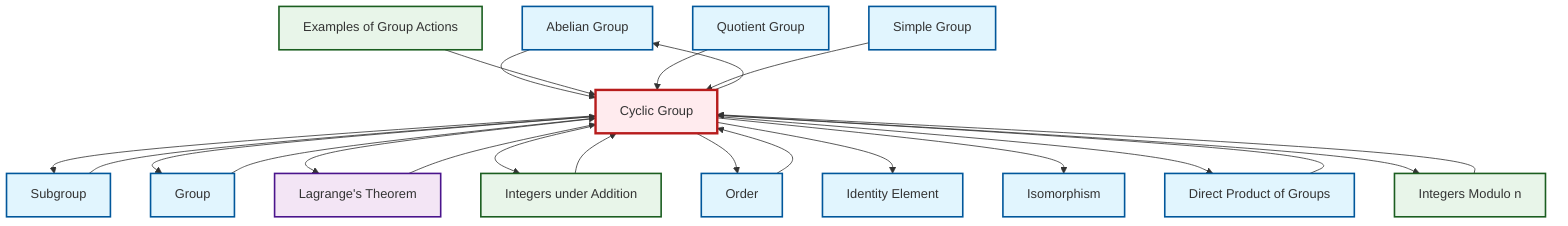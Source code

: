 graph TD
    classDef definition fill:#e1f5fe,stroke:#01579b,stroke-width:2px
    classDef theorem fill:#f3e5f5,stroke:#4a148c,stroke-width:2px
    classDef axiom fill:#fff3e0,stroke:#e65100,stroke-width:2px
    classDef example fill:#e8f5e9,stroke:#1b5e20,stroke-width:2px
    classDef current fill:#ffebee,stroke:#b71c1c,stroke-width:3px
    def-abelian-group["Abelian Group"]:::definition
    ex-group-action-examples["Examples of Group Actions"]:::example
    thm-lagrange["Lagrange's Theorem"]:::theorem
    def-subgroup["Subgroup"]:::definition
    def-cyclic-group["Cyclic Group"]:::definition
    def-group["Group"]:::definition
    def-isomorphism["Isomorphism"]:::definition
    def-quotient-group["Quotient Group"]:::definition
    def-direct-product["Direct Product of Groups"]:::definition
    def-order["Order"]:::definition
    ex-quotient-integers-mod-n["Integers Modulo n"]:::example
    def-identity-element["Identity Element"]:::definition
    ex-integers-addition["Integers under Addition"]:::example
    def-simple-group["Simple Group"]:::definition
    ex-integers-addition --> def-cyclic-group
    def-cyclic-group --> def-subgroup
    def-cyclic-group --> def-group
    def-subgroup --> def-cyclic-group
    def-cyclic-group --> thm-lagrange
    def-cyclic-group --> ex-integers-addition
    def-cyclic-group --> def-order
    def-abelian-group --> def-cyclic-group
    def-cyclic-group --> def-identity-element
    ex-quotient-integers-mod-n --> def-cyclic-group
    def-cyclic-group --> def-isomorphism
    def-group --> def-cyclic-group
    thm-lagrange --> def-cyclic-group
    def-cyclic-group --> def-direct-product
    ex-group-action-examples --> def-cyclic-group
    def-cyclic-group --> ex-quotient-integers-mod-n
    def-direct-product --> def-cyclic-group
    def-quotient-group --> def-cyclic-group
    def-simple-group --> def-cyclic-group
    def-cyclic-group --> def-abelian-group
    def-order --> def-cyclic-group
    class def-cyclic-group current